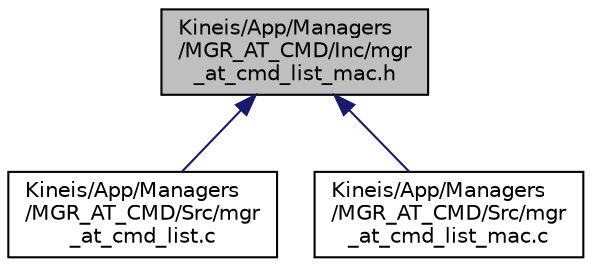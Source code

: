 digraph "Kineis/App/Managers/MGR_AT_CMD/Inc/mgr_at_cmd_list_mac.h"
{
 // INTERACTIVE_SVG=YES
 // LATEX_PDF_SIZE
  edge [fontname="Helvetica",fontsize="10",labelfontname="Helvetica",labelfontsize="10"];
  node [fontname="Helvetica",fontsize="10",shape=record];
  Node1 [label="Kineis/App/Managers\l/MGR_AT_CMD/Inc/mgr\l_at_cmd_list_mac.h",height=0.2,width=0.4,color="black", fillcolor="grey75", style="filled", fontcolor="black",tooltip="subset of AT commands concerning Kinéis Medium Acces Channel (MAC)."];
  Node1 -> Node2 [dir="back",color="midnightblue",fontsize="10",style="solid",fontname="Helvetica"];
  Node2 [label="Kineis/App/Managers\l/MGR_AT_CMD/Src/mgr\l_at_cmd_list.c",height=0.2,width=0.4,color="black", fillcolor="white", style="filled",URL="$da/df9/mgr__at__cmd__list_8c.html",tooltip="AT commands list main file."];
  Node1 -> Node3 [dir="back",color="midnightblue",fontsize="10",style="solid",fontname="Helvetica"];
  Node3 [label="Kineis/App/Managers\l/MGR_AT_CMD/Src/mgr\l_at_cmd_list_mac.c",height=0.2,width=0.4,color="black", fillcolor="white", style="filled",URL="$d1/de0/mgr__at__cmd__list__mac_8c.html",tooltip="subset of AT commands concerning Kinéis Medium Acces Channel (MAC)."];
}

